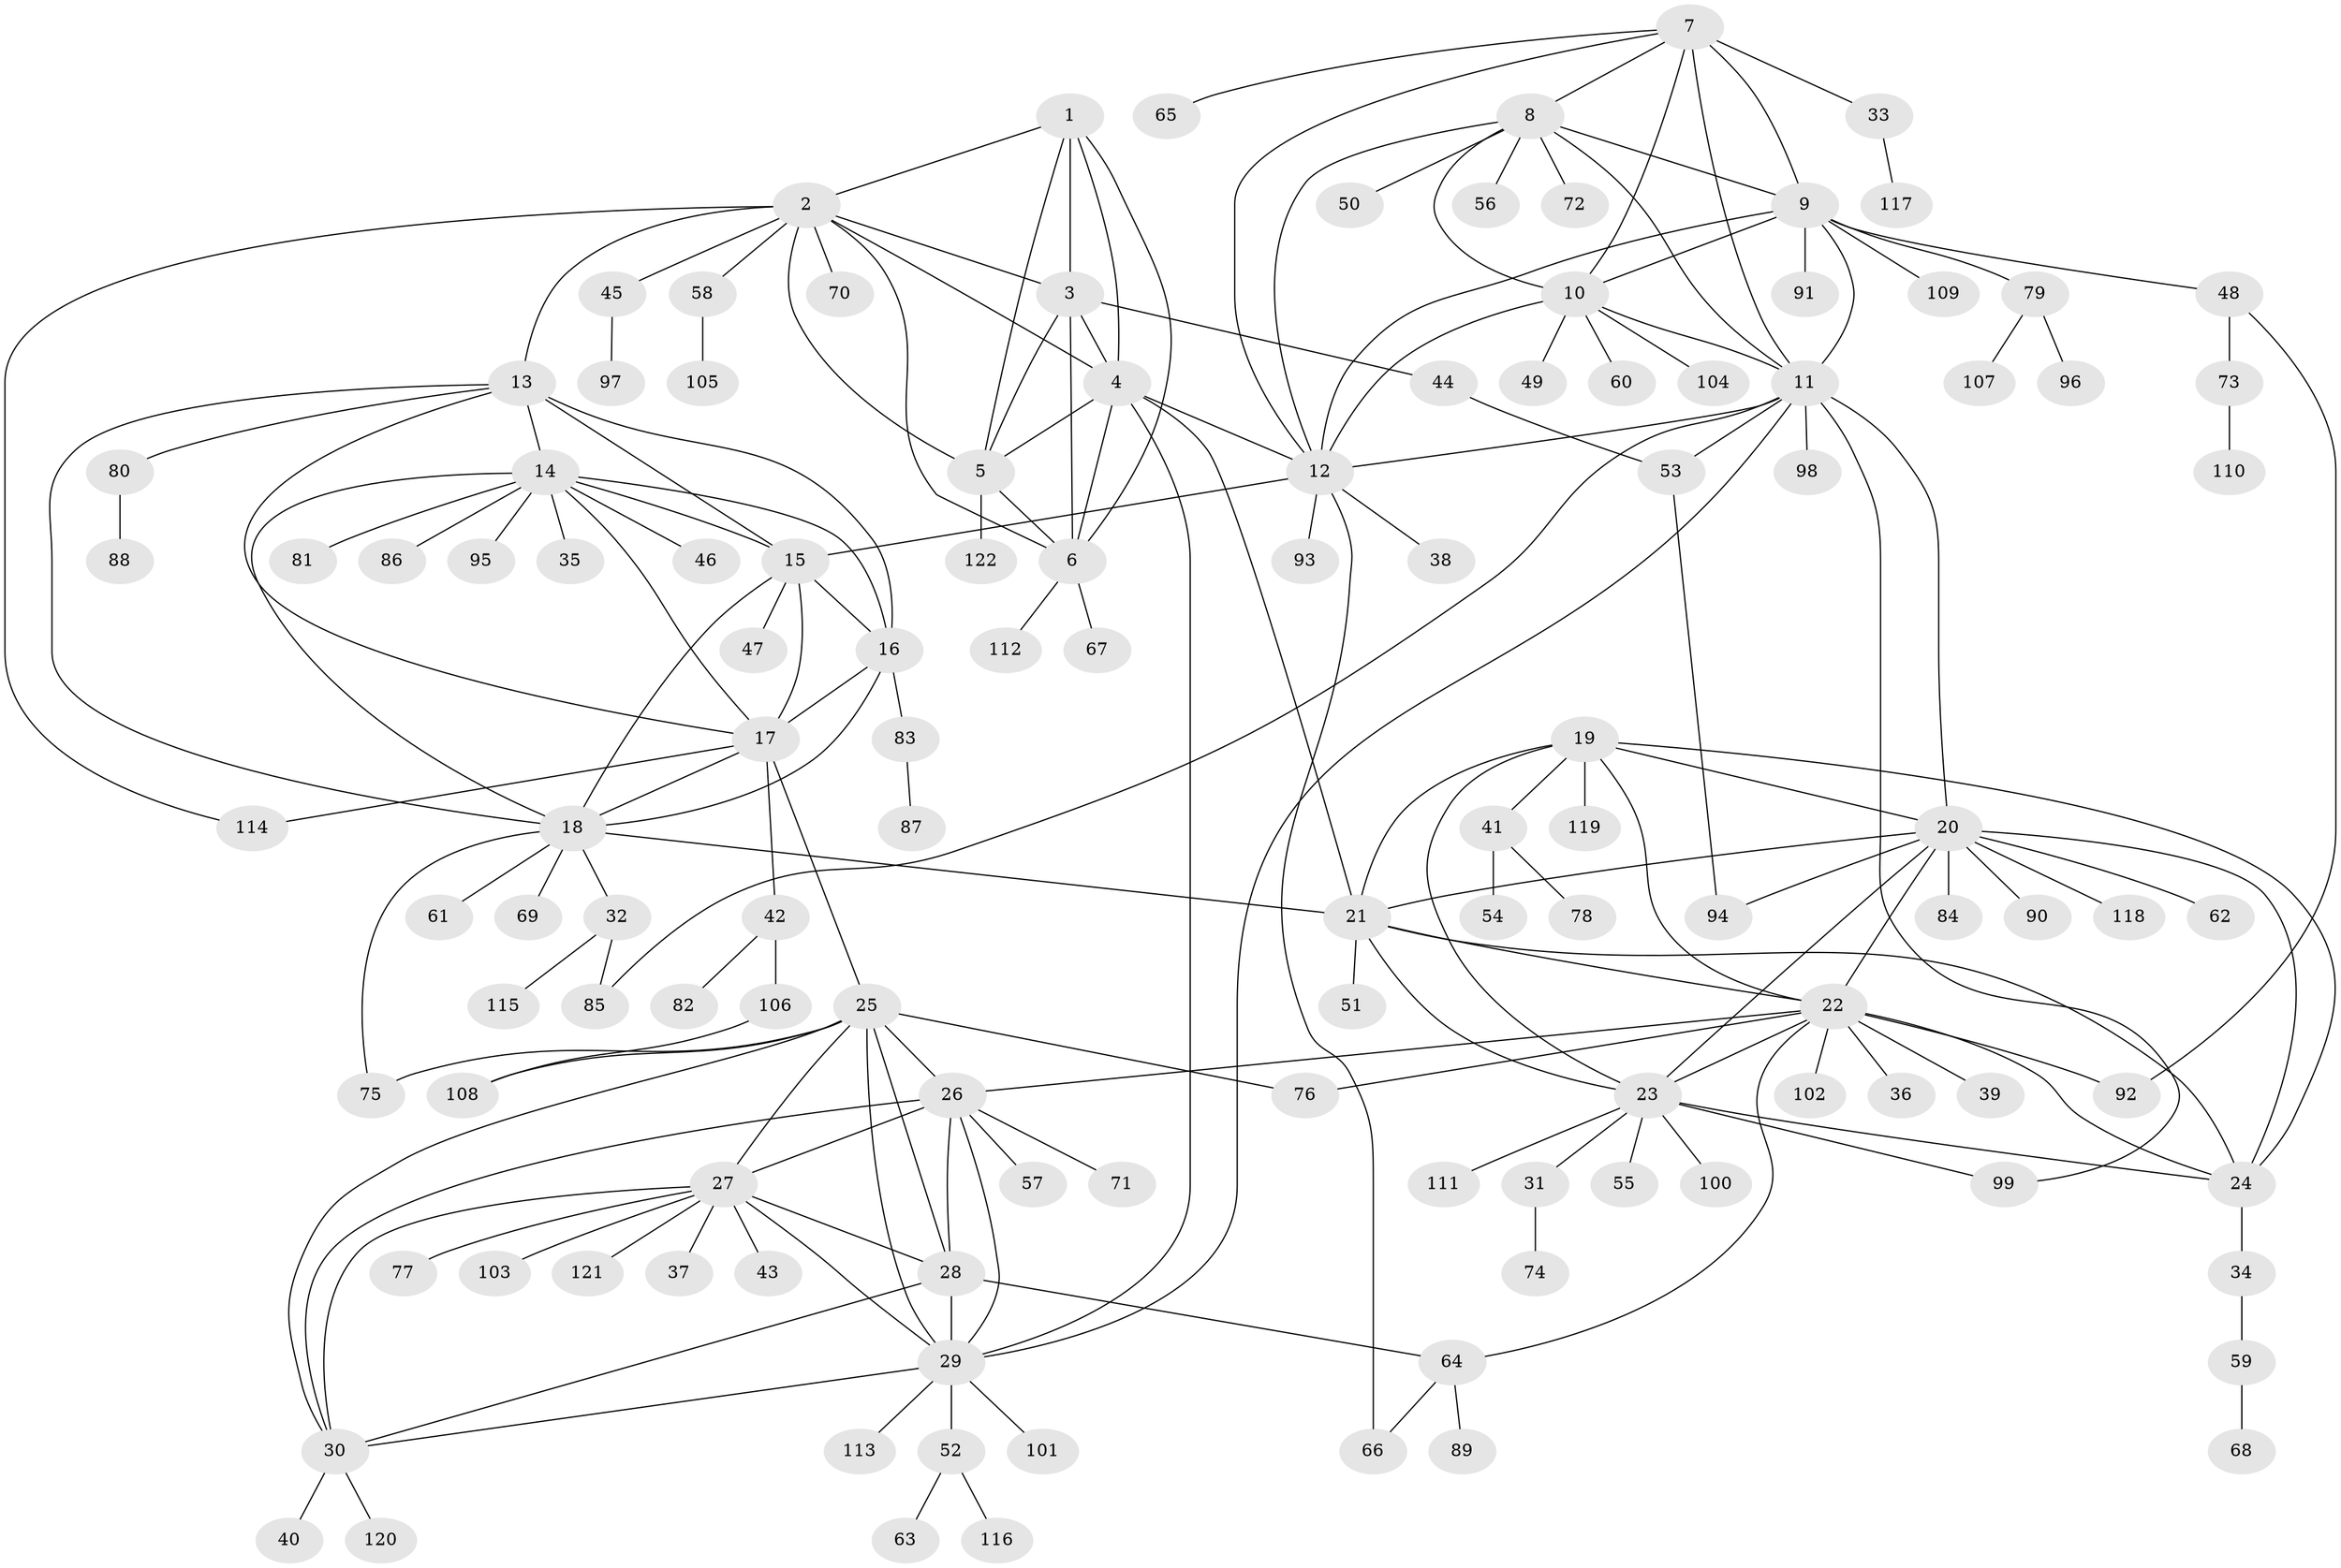 // Generated by graph-tools (version 1.1) at 2025/11/02/27/25 16:11:37]
// undirected, 122 vertices, 188 edges
graph export_dot {
graph [start="1"]
  node [color=gray90,style=filled];
  1;
  2;
  3;
  4;
  5;
  6;
  7;
  8;
  9;
  10;
  11;
  12;
  13;
  14;
  15;
  16;
  17;
  18;
  19;
  20;
  21;
  22;
  23;
  24;
  25;
  26;
  27;
  28;
  29;
  30;
  31;
  32;
  33;
  34;
  35;
  36;
  37;
  38;
  39;
  40;
  41;
  42;
  43;
  44;
  45;
  46;
  47;
  48;
  49;
  50;
  51;
  52;
  53;
  54;
  55;
  56;
  57;
  58;
  59;
  60;
  61;
  62;
  63;
  64;
  65;
  66;
  67;
  68;
  69;
  70;
  71;
  72;
  73;
  74;
  75;
  76;
  77;
  78;
  79;
  80;
  81;
  82;
  83;
  84;
  85;
  86;
  87;
  88;
  89;
  90;
  91;
  92;
  93;
  94;
  95;
  96;
  97;
  98;
  99;
  100;
  101;
  102;
  103;
  104;
  105;
  106;
  107;
  108;
  109;
  110;
  111;
  112;
  113;
  114;
  115;
  116;
  117;
  118;
  119;
  120;
  121;
  122;
  1 -- 2;
  1 -- 3;
  1 -- 4;
  1 -- 5;
  1 -- 6;
  2 -- 3;
  2 -- 4;
  2 -- 5;
  2 -- 6;
  2 -- 13;
  2 -- 45;
  2 -- 58;
  2 -- 70;
  2 -- 114;
  3 -- 4;
  3 -- 5;
  3 -- 6;
  3 -- 44;
  4 -- 5;
  4 -- 6;
  4 -- 12;
  4 -- 21;
  4 -- 29;
  5 -- 6;
  5 -- 122;
  6 -- 67;
  6 -- 112;
  7 -- 8;
  7 -- 9;
  7 -- 10;
  7 -- 11;
  7 -- 12;
  7 -- 33;
  7 -- 65;
  8 -- 9;
  8 -- 10;
  8 -- 11;
  8 -- 12;
  8 -- 50;
  8 -- 56;
  8 -- 72;
  9 -- 10;
  9 -- 11;
  9 -- 12;
  9 -- 48;
  9 -- 79;
  9 -- 91;
  9 -- 109;
  10 -- 11;
  10 -- 12;
  10 -- 49;
  10 -- 60;
  10 -- 104;
  11 -- 12;
  11 -- 20;
  11 -- 29;
  11 -- 53;
  11 -- 85;
  11 -- 98;
  11 -- 99;
  12 -- 15;
  12 -- 38;
  12 -- 66;
  12 -- 93;
  13 -- 14;
  13 -- 15;
  13 -- 16;
  13 -- 17;
  13 -- 18;
  13 -- 80;
  14 -- 15;
  14 -- 16;
  14 -- 17;
  14 -- 18;
  14 -- 35;
  14 -- 46;
  14 -- 81;
  14 -- 86;
  14 -- 95;
  15 -- 16;
  15 -- 17;
  15 -- 18;
  15 -- 47;
  16 -- 17;
  16 -- 18;
  16 -- 83;
  17 -- 18;
  17 -- 25;
  17 -- 42;
  17 -- 114;
  18 -- 21;
  18 -- 32;
  18 -- 61;
  18 -- 69;
  18 -- 75;
  19 -- 20;
  19 -- 21;
  19 -- 22;
  19 -- 23;
  19 -- 24;
  19 -- 41;
  19 -- 119;
  20 -- 21;
  20 -- 22;
  20 -- 23;
  20 -- 24;
  20 -- 62;
  20 -- 84;
  20 -- 90;
  20 -- 94;
  20 -- 118;
  21 -- 22;
  21 -- 23;
  21 -- 24;
  21 -- 51;
  22 -- 23;
  22 -- 24;
  22 -- 26;
  22 -- 36;
  22 -- 39;
  22 -- 64;
  22 -- 76;
  22 -- 92;
  22 -- 102;
  23 -- 24;
  23 -- 31;
  23 -- 55;
  23 -- 99;
  23 -- 100;
  23 -- 111;
  24 -- 34;
  25 -- 26;
  25 -- 27;
  25 -- 28;
  25 -- 29;
  25 -- 30;
  25 -- 75;
  25 -- 76;
  25 -- 108;
  26 -- 27;
  26 -- 28;
  26 -- 29;
  26 -- 30;
  26 -- 57;
  26 -- 71;
  27 -- 28;
  27 -- 29;
  27 -- 30;
  27 -- 37;
  27 -- 43;
  27 -- 77;
  27 -- 103;
  27 -- 121;
  28 -- 29;
  28 -- 30;
  28 -- 64;
  29 -- 30;
  29 -- 52;
  29 -- 101;
  29 -- 113;
  30 -- 40;
  30 -- 120;
  31 -- 74;
  32 -- 85;
  32 -- 115;
  33 -- 117;
  34 -- 59;
  41 -- 54;
  41 -- 78;
  42 -- 82;
  42 -- 106;
  44 -- 53;
  45 -- 97;
  48 -- 73;
  48 -- 92;
  52 -- 63;
  52 -- 116;
  53 -- 94;
  58 -- 105;
  59 -- 68;
  64 -- 66;
  64 -- 89;
  73 -- 110;
  79 -- 96;
  79 -- 107;
  80 -- 88;
  83 -- 87;
  106 -- 108;
}
